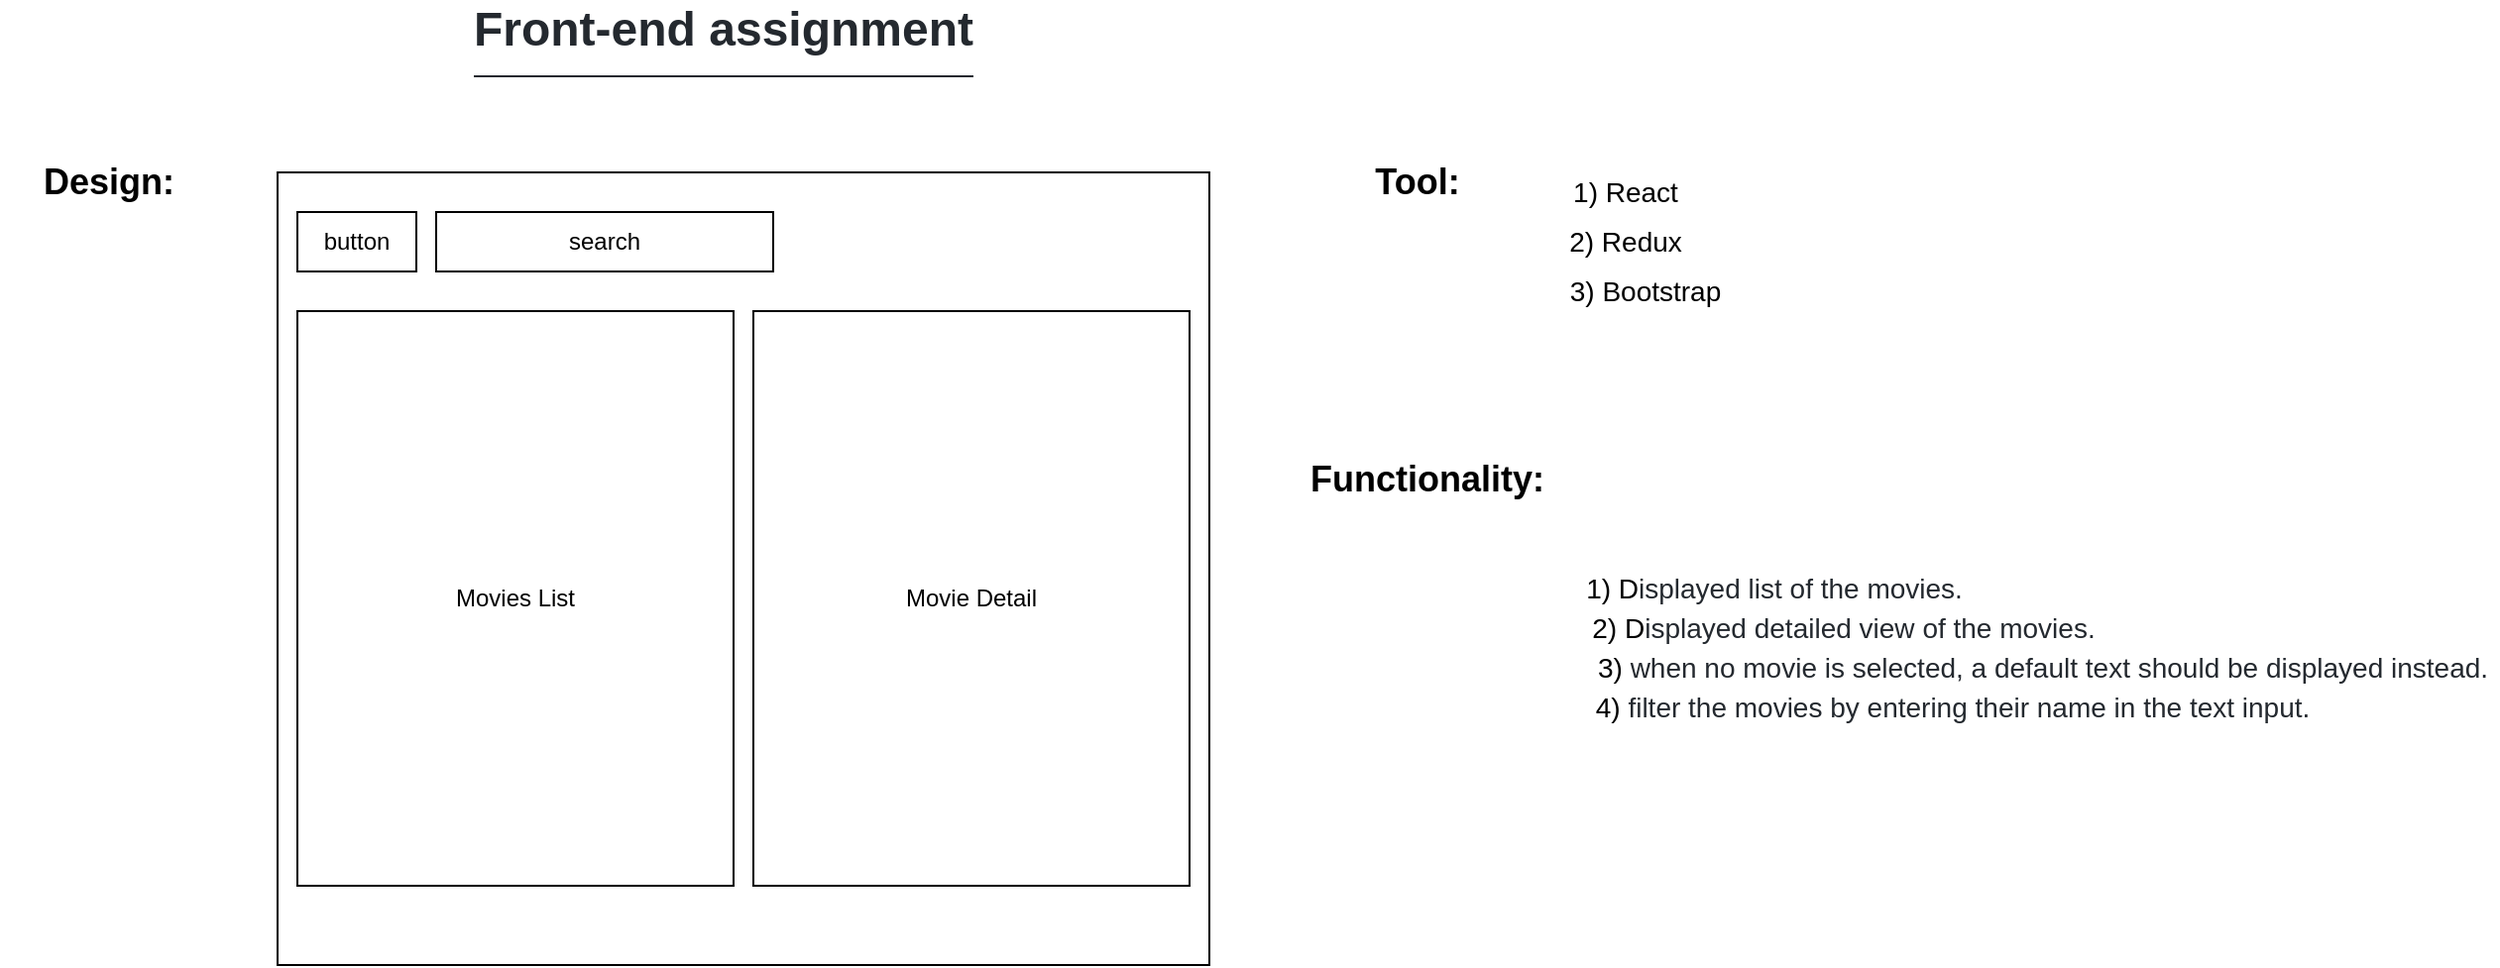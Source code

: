 <mxfile version="13.9.9" type="device"><diagram id="pwvG2n0iwVZS87k3L603" name="Page-1"><mxGraphModel dx="1264" dy="584" grid="1" gridSize="10" guides="1" tooltips="1" connect="1" arrows="1" fold="1" page="1" pageScale="1" pageWidth="850" pageHeight="1100" math="0" shadow="0"><root><mxCell id="0"/><mxCell id="1" parent="0"/><mxCell id="-WOLT_iUclVRnFeOEHut-2" value="&lt;h1 tabindex=&quot;-1&quot; dir=&quot;auto&quot; style=&quot;box-sizing: border-box ; margin-right: 0px ; margin-bottom: 16px ; margin-left: 0px ; line-height: 1.25 ; padding-bottom: 0.3em ; border-bottom: 1px solid ; color: rgb(36 , 41 , 47) ; font-family: , &amp;#34;blinkmacsystemfont&amp;#34; , &amp;#34;segoe ui&amp;#34; , &amp;#34;noto sans&amp;#34; , &amp;#34;helvetica&amp;#34; , &amp;#34;arial&amp;#34; , sans-serif , &amp;#34;apple color emoji&amp;#34; , &amp;#34;segoe ui emoji&amp;#34; ; background-color: rgb(255 , 255 , 255) ; margin-top: 0px&quot;&gt;Front-end assignment&lt;/h1&gt;" style="text;html=1;strokeColor=none;fillColor=none;align=center;verticalAlign=middle;whiteSpace=wrap;rounded=0;" vertex="1" parent="1"><mxGeometry x="250" y="110" width="350" height="20" as="geometry"/></mxCell><mxCell id="-WOLT_iUclVRnFeOEHut-3" value="" style="rounded=0;whiteSpace=wrap;html=1;" vertex="1" parent="1"><mxGeometry x="200" y="180" width="470" height="400" as="geometry"/></mxCell><mxCell id="-WOLT_iUclVRnFeOEHut-4" value="button" style="rounded=0;whiteSpace=wrap;html=1;" vertex="1" parent="1"><mxGeometry x="210" y="200" width="60" height="30" as="geometry"/></mxCell><mxCell id="-WOLT_iUclVRnFeOEHut-5" value="search" style="rounded=0;whiteSpace=wrap;html=1;" vertex="1" parent="1"><mxGeometry x="280" y="200" width="170" height="30" as="geometry"/></mxCell><mxCell id="-WOLT_iUclVRnFeOEHut-6" value="Movies List" style="rounded=0;whiteSpace=wrap;html=1;" vertex="1" parent="1"><mxGeometry x="210" y="250" width="220" height="290" as="geometry"/></mxCell><mxCell id="-WOLT_iUclVRnFeOEHut-7" value="Movie Detail" style="rounded=0;whiteSpace=wrap;html=1;" vertex="1" parent="1"><mxGeometry x="440" y="250" width="220" height="290" as="geometry"/></mxCell><mxCell id="-WOLT_iUclVRnFeOEHut-8" value="&lt;font style=&quot;font-size: 18px&quot;&gt;&lt;b&gt;Design:&lt;/b&gt;&lt;/font&gt;" style="text;html=1;strokeColor=none;fillColor=none;align=center;verticalAlign=middle;whiteSpace=wrap;rounded=0;" vertex="1" parent="1"><mxGeometry x="60" y="150" width="110" height="70" as="geometry"/></mxCell><mxCell id="-WOLT_iUclVRnFeOEHut-9" value="&lt;font style=&quot;font-size: 18px&quot;&gt;&lt;b&gt;Tool:&lt;/b&gt;&lt;/font&gt;" style="text;html=1;strokeColor=none;fillColor=none;align=center;verticalAlign=middle;whiteSpace=wrap;rounded=0;" vertex="1" parent="1"><mxGeometry x="720" y="150" width="110" height="70" as="geometry"/></mxCell><mxCell id="-WOLT_iUclVRnFeOEHut-11" value="&lt;font style=&quot;font-size: 14px&quot;&gt;1) React&lt;/font&gt;" style="text;html=1;strokeColor=none;fillColor=none;align=center;verticalAlign=middle;whiteSpace=wrap;rounded=0;" vertex="1" parent="1"><mxGeometry x="840" y="180" width="80" height="20" as="geometry"/></mxCell><mxCell id="-WOLT_iUclVRnFeOEHut-12" value="&lt;font style=&quot;font-size: 14px&quot;&gt;2) Redux&lt;/font&gt;" style="text;html=1;strokeColor=none;fillColor=none;align=center;verticalAlign=middle;whiteSpace=wrap;rounded=0;" vertex="1" parent="1"><mxGeometry x="840" y="205" width="80" height="20" as="geometry"/></mxCell><mxCell id="-WOLT_iUclVRnFeOEHut-15" value="&lt;font style=&quot;font-size: 14px&quot;&gt;3) Bootstrap&lt;/font&gt;" style="text;html=1;strokeColor=none;fillColor=none;align=center;verticalAlign=middle;whiteSpace=wrap;rounded=0;" vertex="1" parent="1"><mxGeometry x="850" y="230" width="80" height="20" as="geometry"/></mxCell><mxCell id="-WOLT_iUclVRnFeOEHut-17" value="&lt;font style=&quot;font-size: 18px&quot;&gt;&lt;b&gt;Functionality:&lt;/b&gt;&lt;/font&gt;" style="text;html=1;strokeColor=none;fillColor=none;align=center;verticalAlign=middle;whiteSpace=wrap;rounded=0;" vertex="1" parent="1"><mxGeometry x="720" y="300" width="120" height="70" as="geometry"/></mxCell><mxCell id="-WOLT_iUclVRnFeOEHut-18" value="&lt;font style=&quot;font-size: 14px&quot;&gt;1) D&lt;span style=&quot;color: rgb(36 , 41 , 47) ; background-color: rgb(255 , 255 , 255)&quot;&gt;isplayed&amp;nbsp;&lt;/span&gt;&lt;/font&gt;&lt;span style=&quot;color: rgb(36 , 41 , 47) ; font-size: 14px ; background-color: rgb(255 , 255 , 255)&quot;&gt;list of the movies.&lt;/span&gt;" style="text;html=1;strokeColor=none;fillColor=none;align=center;verticalAlign=middle;whiteSpace=wrap;rounded=0;" vertex="1" parent="1"><mxGeometry x="800" y="380" width="310" height="20" as="geometry"/></mxCell><mxCell id="-WOLT_iUclVRnFeOEHut-19" value="&lt;font style=&quot;font-size: 14px&quot;&gt;&lt;font&gt;2) D&lt;span style=&quot;color: rgb(36 , 41 , 47) ; background-color: rgb(255 , 255 , 255)&quot;&gt;isplayed&amp;nbsp;&lt;/span&gt;&lt;span style=&quot;color: rgb(36 , 41 , 47) ; background-color: rgb(255 , 255 , 255)&quot;&gt;detailed view&amp;nbsp;&lt;/span&gt;&lt;/font&gt;&lt;span style=&quot;color: rgb(36 , 41 , 47) ; background-color: rgb(255 , 255 , 255)&quot;&gt;of the movies.&lt;/span&gt;&lt;/font&gt;" style="text;html=1;strokeColor=none;fillColor=none;align=center;verticalAlign=middle;whiteSpace=wrap;rounded=0;" vertex="1" parent="1"><mxGeometry x="840" y="400" width="300" height="20" as="geometry"/></mxCell><mxCell id="-WOLT_iUclVRnFeOEHut-20" value="&lt;font style=&quot;font-size: 14px&quot;&gt;3)&amp;nbsp;&lt;span style=&quot;color: rgb(36 , 41 , 47) ; background-color: rgb(255 , 255 , 255)&quot;&gt;when no movie is selected, a default text should be displayed instead.&lt;/span&gt;&lt;/font&gt;" style="text;html=1;align=center;verticalAlign=middle;resizable=0;points=[];autosize=1;" vertex="1" parent="1"><mxGeometry x="860" y="420" width="460" height="20" as="geometry"/></mxCell><mxCell id="-WOLT_iUclVRnFeOEHut-21" value="&lt;font style=&quot;font-size: 14px&quot;&gt;4)&amp;nbsp;&lt;span style=&quot;color: rgb(36 , 41 , 47) ; background-color: rgb(255 , 255 , 255)&quot;&gt;filter the movies by entering their name in the text input.&lt;/span&gt;&lt;/font&gt;" style="text;html=1;strokeColor=none;fillColor=none;align=center;verticalAlign=middle;whiteSpace=wrap;rounded=0;" vertex="1" parent="1"><mxGeometry x="840" y="440" width="410" height="20" as="geometry"/></mxCell></root></mxGraphModel></diagram></mxfile>